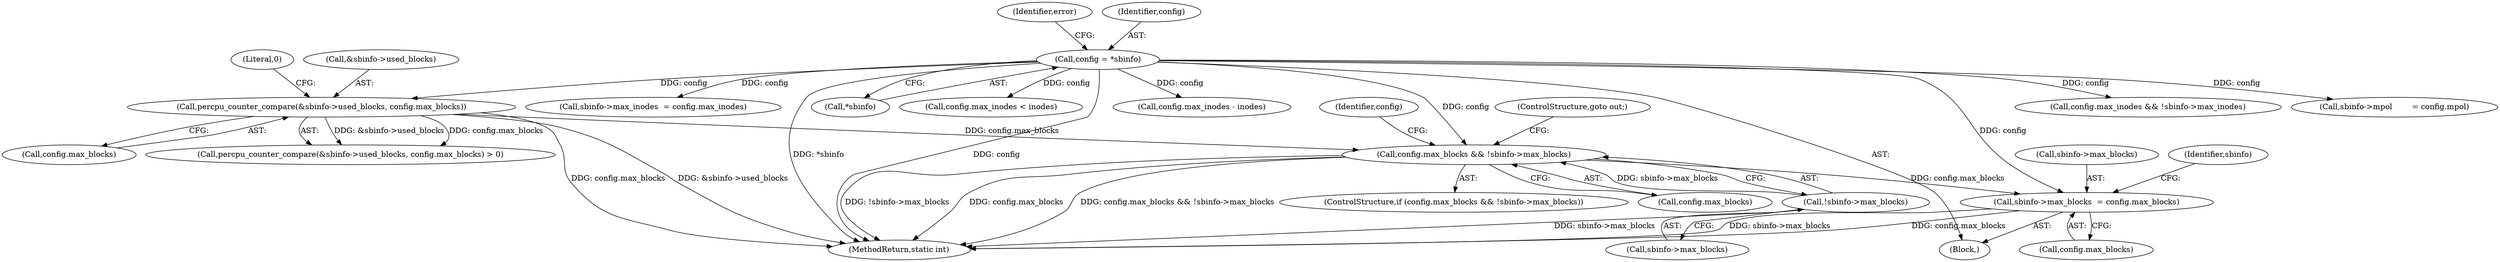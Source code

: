 digraph "0_linux_5f00110f7273f9ff04ac69a5f85bb535a4fd0987@pointer" {
"1000187" [label="(Call,sbinfo->max_blocks  = config.max_blocks)"];
"1000113" [label="(Call,config = *sbinfo)"];
"1000165" [label="(Call,config.max_blocks && !sbinfo->max_blocks)"];
"1000147" [label="(Call,percpu_counter_compare(&sbinfo->used_blocks, config.max_blocks))"];
"1000169" [label="(Call,!sbinfo->max_blocks)"];
"1000173" [label="(ControlStructure,goto out;)"];
"1000169" [label="(Call,!sbinfo->max_blocks)"];
"1000155" [label="(Literal,0)"];
"1000120" [label="(Identifier,error)"];
"1000175" [label="(Call,config.max_inodes && !sbinfo->max_inodes)"];
"1000191" [label="(Call,config.max_blocks)"];
"1000214" [label="(Call,sbinfo->mpol        = config.mpol)"];
"1000106" [label="(Block,)"];
"1000152" [label="(Call,config.max_blocks)"];
"1000194" [label="(Call,sbinfo->max_inodes  = config.max_inodes)"];
"1000115" [label="(Call,*sbinfo)"];
"1000165" [label="(Call,config.max_blocks && !sbinfo->max_blocks)"];
"1000166" [label="(Call,config.max_blocks)"];
"1000188" [label="(Call,sbinfo->max_blocks)"];
"1000187" [label="(Call,sbinfo->max_blocks  = config.max_blocks)"];
"1000158" [label="(Call,config.max_inodes < inodes)"];
"1000196" [label="(Identifier,sbinfo)"];
"1000114" [label="(Identifier,config)"];
"1000113" [label="(Call,config = *sbinfo)"];
"1000177" [label="(Identifier,config)"];
"1000229" [label="(MethodReturn,static int)"];
"1000147" [label="(Call,percpu_counter_compare(&sbinfo->used_blocks, config.max_blocks))"];
"1000170" [label="(Call,sbinfo->max_blocks)"];
"1000164" [label="(ControlStructure,if (config.max_blocks && !sbinfo->max_blocks))"];
"1000146" [label="(Call,percpu_counter_compare(&sbinfo->used_blocks, config.max_blocks) > 0)"];
"1000205" [label="(Call,config.max_inodes - inodes)"];
"1000148" [label="(Call,&sbinfo->used_blocks)"];
"1000187" -> "1000106"  [label="AST: "];
"1000187" -> "1000191"  [label="CFG: "];
"1000188" -> "1000187"  [label="AST: "];
"1000191" -> "1000187"  [label="AST: "];
"1000196" -> "1000187"  [label="CFG: "];
"1000187" -> "1000229"  [label="DDG: sbinfo->max_blocks"];
"1000187" -> "1000229"  [label="DDG: config.max_blocks"];
"1000113" -> "1000187"  [label="DDG: config"];
"1000165" -> "1000187"  [label="DDG: config.max_blocks"];
"1000113" -> "1000106"  [label="AST: "];
"1000113" -> "1000115"  [label="CFG: "];
"1000114" -> "1000113"  [label="AST: "];
"1000115" -> "1000113"  [label="AST: "];
"1000120" -> "1000113"  [label="CFG: "];
"1000113" -> "1000229"  [label="DDG: config"];
"1000113" -> "1000229"  [label="DDG: *sbinfo"];
"1000113" -> "1000147"  [label="DDG: config"];
"1000113" -> "1000158"  [label="DDG: config"];
"1000113" -> "1000165"  [label="DDG: config"];
"1000113" -> "1000175"  [label="DDG: config"];
"1000113" -> "1000194"  [label="DDG: config"];
"1000113" -> "1000205"  [label="DDG: config"];
"1000113" -> "1000214"  [label="DDG: config"];
"1000165" -> "1000164"  [label="AST: "];
"1000165" -> "1000166"  [label="CFG: "];
"1000165" -> "1000169"  [label="CFG: "];
"1000166" -> "1000165"  [label="AST: "];
"1000169" -> "1000165"  [label="AST: "];
"1000173" -> "1000165"  [label="CFG: "];
"1000177" -> "1000165"  [label="CFG: "];
"1000165" -> "1000229"  [label="DDG: !sbinfo->max_blocks"];
"1000165" -> "1000229"  [label="DDG: config.max_blocks"];
"1000165" -> "1000229"  [label="DDG: config.max_blocks && !sbinfo->max_blocks"];
"1000147" -> "1000165"  [label="DDG: config.max_blocks"];
"1000169" -> "1000165"  [label="DDG: sbinfo->max_blocks"];
"1000147" -> "1000146"  [label="AST: "];
"1000147" -> "1000152"  [label="CFG: "];
"1000148" -> "1000147"  [label="AST: "];
"1000152" -> "1000147"  [label="AST: "];
"1000155" -> "1000147"  [label="CFG: "];
"1000147" -> "1000229"  [label="DDG: config.max_blocks"];
"1000147" -> "1000229"  [label="DDG: &sbinfo->used_blocks"];
"1000147" -> "1000146"  [label="DDG: &sbinfo->used_blocks"];
"1000147" -> "1000146"  [label="DDG: config.max_blocks"];
"1000169" -> "1000170"  [label="CFG: "];
"1000170" -> "1000169"  [label="AST: "];
"1000169" -> "1000229"  [label="DDG: sbinfo->max_blocks"];
}
